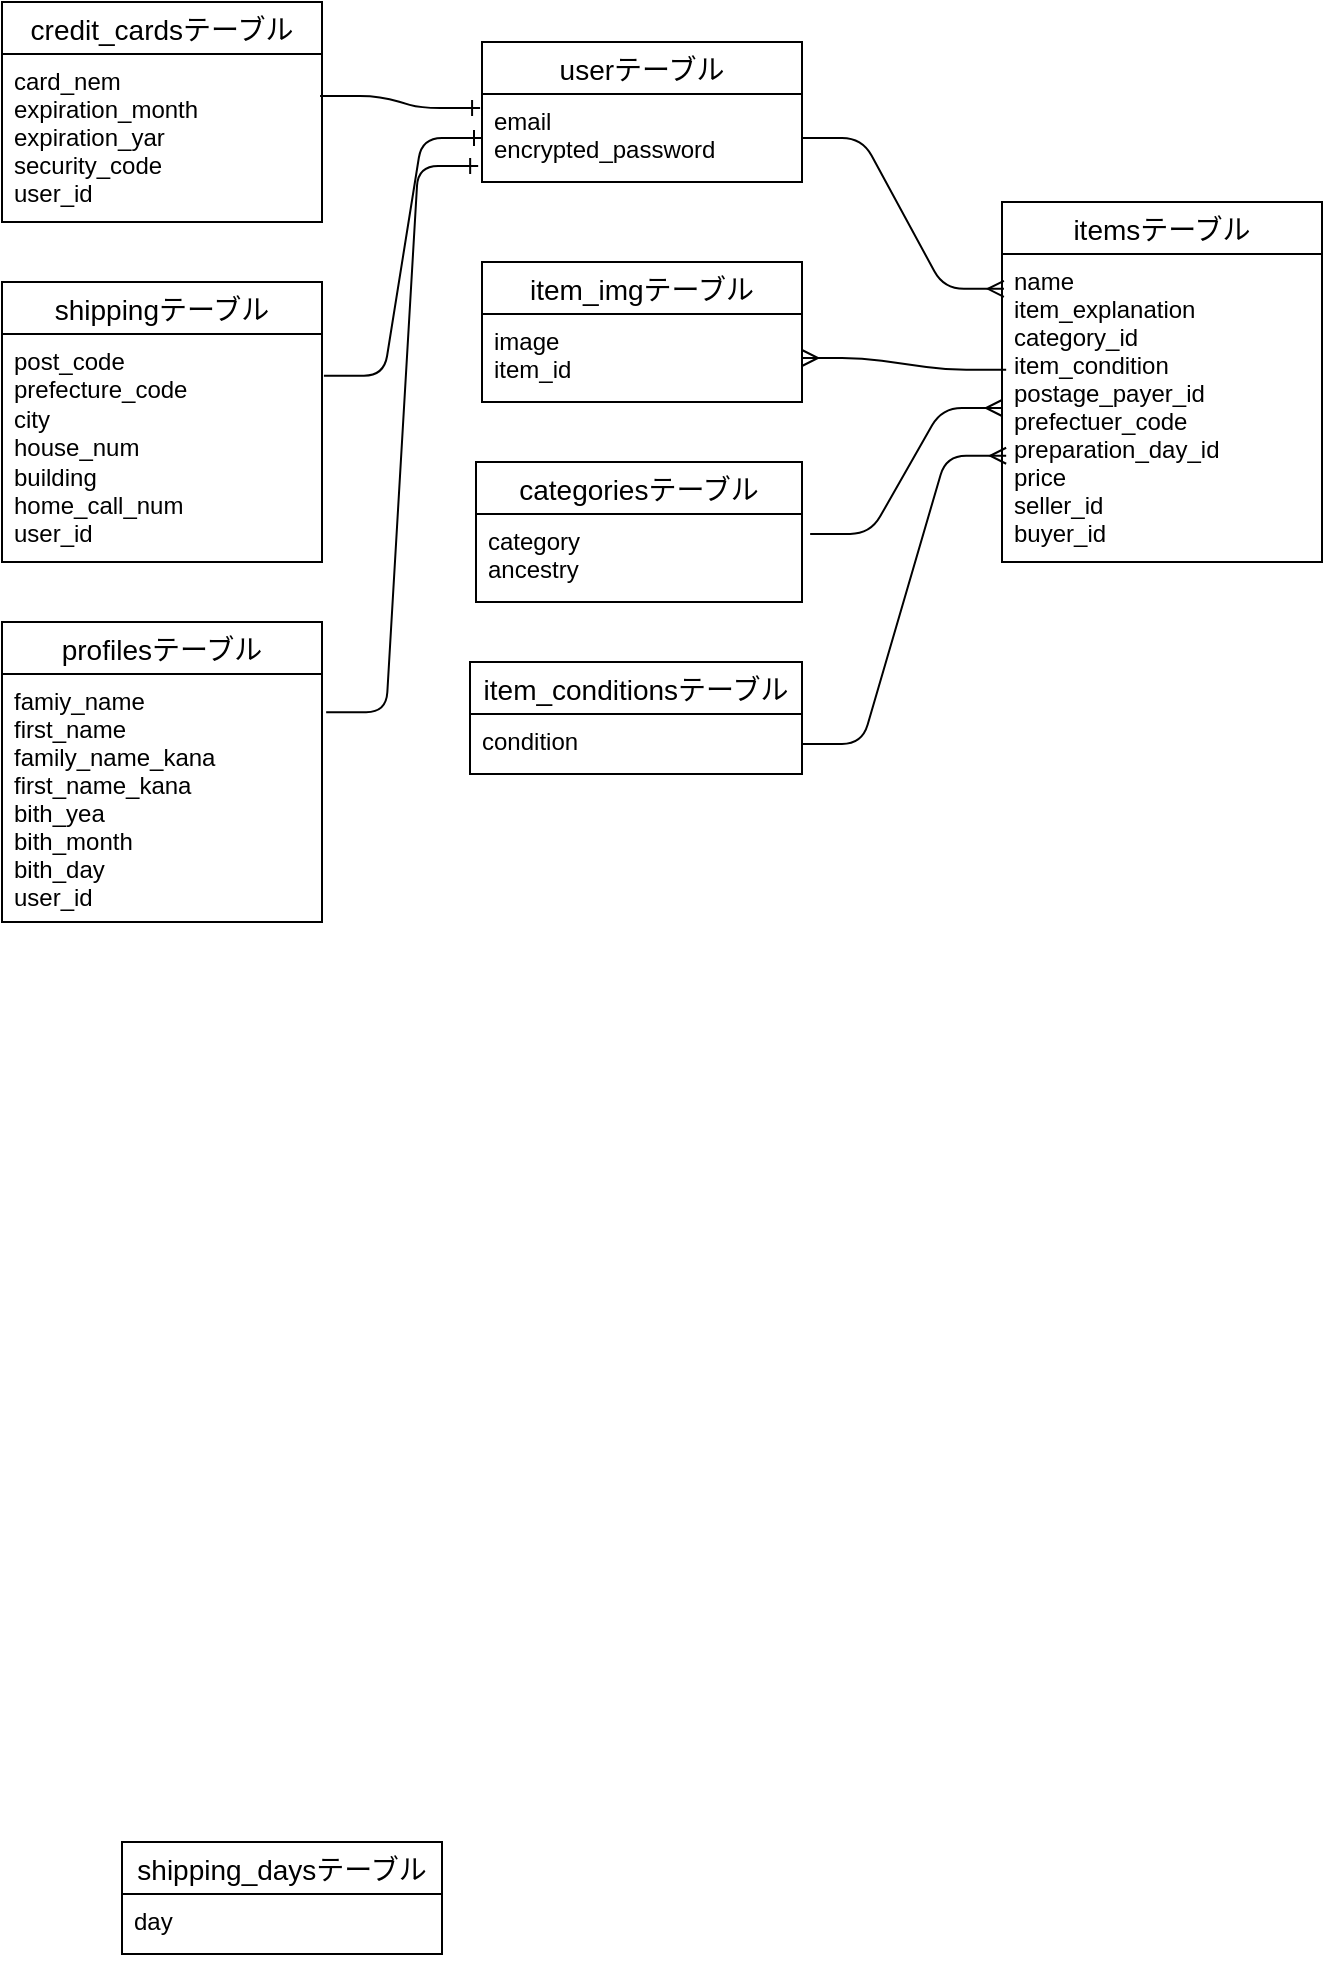 <mxfile version="13.10.0" type="embed" pages="2">
    <diagram id="u9kS-WssMfFSzPXKu1q4" name="ページ1">
        <mxGraphModel dx="728" dy="570" grid="1" gridSize="10" guides="1" tooltips="1" connect="1" arrows="1" fold="1" page="1" pageScale="1" pageWidth="827" pageHeight="1169" background="none" math="0" shadow="0">
            <root>
                <object label="" id="0">
                    <mxCell/>
                </object>
                <mxCell id="1" parent="0"/>
                <mxCell id="11" value="userテーブル" style="swimlane;fontStyle=0;childLayout=stackLayout;horizontal=1;startSize=26;horizontalStack=0;resizeParent=1;resizeParentMax=0;resizeLast=0;collapsible=1;marginBottom=0;align=center;fontSize=14;rounded=0;sketch=0;flipH=0;flipV=0;" parent="1" vertex="1">
                    <mxGeometry x="260" y="170" width="160" height="70" as="geometry"/>
                </mxCell>
                <mxCell id="12" value="email&lt;br&gt;encrypted_password" style="text;strokeColor=none;fillColor=none;spacingLeft=4;spacingRight=4;overflow=hidden;rotatable=0;points=[[0,0.5],[1,0.5]];portConstraint=eastwest;fontSize=12;html=1;whiteSpace=wrap;" parent="11" vertex="1">
                    <mxGeometry y="26" width="160" height="44" as="geometry"/>
                </mxCell>
                <mxCell id="48" value="shippingテーブル" style="swimlane;fontStyle=0;childLayout=stackLayout;horizontal=1;startSize=26;horizontalStack=0;resizeParent=1;resizeParentMax=0;resizeLast=0;collapsible=1;marginBottom=0;align=center;fontSize=14;rounded=0;sketch=0;" parent="1" vertex="1">
                    <mxGeometry x="20" y="290" width="160" height="140" as="geometry"/>
                </mxCell>
                <mxCell id="49" value="post_code&lt;br&gt;prefecture_code&lt;br&gt;city&lt;br&gt;house_num&lt;br&gt;building&lt;br&gt;home_call_num&lt;br&gt;user_id" style="text;strokeColor=none;fillColor=none;spacingLeft=4;spacingRight=4;overflow=hidden;rotatable=0;points=[[0,0.5],[1,0.5]];portConstraint=eastwest;fontSize=12;html=1;whiteSpace=wrap;" parent="48" vertex="1">
                    <mxGeometry y="26" width="160" height="114" as="geometry"/>
                </mxCell>
                <mxCell id="AIbaBdgmszOTU0otBtuB-49" value="credit_cardsテーブル" style="swimlane;fontStyle=0;childLayout=stackLayout;horizontal=1;startSize=26;horizontalStack=0;resizeParent=1;resizeParentMax=0;resizeLast=0;collapsible=1;marginBottom=0;align=center;fontSize=14;" parent="1" vertex="1">
                    <mxGeometry x="20" y="150" width="160" height="110" as="geometry"/>
                </mxCell>
                <mxCell id="AIbaBdgmszOTU0otBtuB-50" value="card_nem&#10;expiration_month&#10;expiration_yar&#10;security_code&#10;user_id&#10;" style="text;strokeColor=none;fillColor=none;spacingLeft=4;spacingRight=4;overflow=hidden;rotatable=0;points=[[0,0.5],[1,0.5]];portConstraint=eastwest;fontSize=12;" parent="AIbaBdgmszOTU0otBtuB-49" vertex="1">
                    <mxGeometry y="26" width="160" height="84" as="geometry"/>
                </mxCell>
                <mxCell id="AIbaBdgmszOTU0otBtuB-65" value="itemsテーブル" style="swimlane;fontStyle=0;childLayout=stackLayout;horizontal=1;startSize=26;horizontalStack=0;resizeParent=1;resizeParentMax=0;resizeLast=0;collapsible=1;marginBottom=0;align=center;fontSize=14;" parent="1" vertex="1">
                    <mxGeometry x="520" y="250" width="160" height="180" as="geometry"/>
                </mxCell>
                <mxCell id="AIbaBdgmszOTU0otBtuB-66" value="name&#10;item_explanation&#10;category_id&#10;item_condition&#10;postage_payer_id&#10;prefectuer_code&#10;preparation_day_id&#10;price&#10;seller_id&#10;buyer_id&#10;" style="text;strokeColor=none;fillColor=none;spacingLeft=4;spacingRight=4;overflow=hidden;rotatable=0;points=[[0,0.5],[1,0.5]];portConstraint=eastwest;fontSize=12;" parent="AIbaBdgmszOTU0otBtuB-65" vertex="1">
                    <mxGeometry y="26" width="160" height="154" as="geometry"/>
                </mxCell>
                <mxCell id="AIbaBdgmszOTU0otBtuB-69" value="item_imgテーブル" style="swimlane;fontStyle=0;childLayout=stackLayout;horizontal=1;startSize=26;horizontalStack=0;resizeParent=1;resizeParentMax=0;resizeLast=0;collapsible=1;marginBottom=0;align=center;fontSize=14;" parent="1" vertex="1">
                    <mxGeometry x="260" y="280" width="160" height="70" as="geometry"/>
                </mxCell>
                <mxCell id="AIbaBdgmszOTU0otBtuB-70" value="image&#10;item_id" style="text;strokeColor=none;fillColor=none;spacingLeft=4;spacingRight=4;overflow=hidden;rotatable=0;points=[[0,0.5],[1,0.5]];portConstraint=eastwest;fontSize=12;" parent="AIbaBdgmszOTU0otBtuB-69" vertex="1">
                    <mxGeometry y="26" width="160" height="44" as="geometry"/>
                </mxCell>
                <mxCell id="AIbaBdgmszOTU0otBtuB-77" value="categoriesテーブル" style="swimlane;fontStyle=0;childLayout=stackLayout;horizontal=1;startSize=26;horizontalStack=0;resizeParent=1;resizeParentMax=0;resizeLast=0;collapsible=1;marginBottom=0;align=center;fontSize=14;" parent="1" vertex="1">
                    <mxGeometry x="257" y="380" width="163" height="70" as="geometry"/>
                </mxCell>
                <mxCell id="AIbaBdgmszOTU0otBtuB-78" value="category&#10;ancestry" style="text;strokeColor=none;fillColor=none;spacingLeft=4;spacingRight=4;overflow=hidden;rotatable=0;points=[[0,0.5],[1,0.5]];portConstraint=eastwest;fontSize=12;" parent="AIbaBdgmszOTU0otBtuB-77" vertex="1">
                    <mxGeometry y="26" width="163" height="44" as="geometry"/>
                </mxCell>
                <mxCell id="AIbaBdgmszOTU0otBtuB-85" value="item_conditionsテーブル" style="swimlane;fontStyle=0;childLayout=stackLayout;horizontal=1;startSize=26;horizontalStack=0;resizeParent=1;resizeParentMax=0;resizeLast=0;collapsible=1;marginBottom=0;align=center;fontSize=14;" parent="1" vertex="1">
                    <mxGeometry x="254" y="480" width="166" height="56" as="geometry"/>
                </mxCell>
                <mxCell id="AIbaBdgmszOTU0otBtuB-86" value="condition" style="text;strokeColor=none;fillColor=none;spacingLeft=4;spacingRight=4;overflow=hidden;rotatable=0;points=[[0,0.5],[1,0.5]];portConstraint=eastwest;fontSize=12;" parent="AIbaBdgmszOTU0otBtuB-85" vertex="1">
                    <mxGeometry y="26" width="166" height="30" as="geometry"/>
                </mxCell>
                <mxCell id="AIbaBdgmszOTU0otBtuB-93" value="shipping_daysテーブル" style="swimlane;fontStyle=0;childLayout=stackLayout;horizontal=1;startSize=26;horizontalStack=0;resizeParent=1;resizeParentMax=0;resizeLast=0;collapsible=1;marginBottom=0;align=center;fontSize=14;" parent="1" vertex="1">
                    <mxGeometry x="80" y="1070" width="160" height="56" as="geometry"/>
                </mxCell>
                <mxCell id="AIbaBdgmszOTU0otBtuB-94" value="day" style="text;strokeColor=none;fillColor=none;spacingLeft=4;spacingRight=4;overflow=hidden;rotatable=0;points=[[0,0.5],[1,0.5]];portConstraint=eastwest;fontSize=12;" parent="AIbaBdgmszOTU0otBtuB-93" vertex="1">
                    <mxGeometry y="26" width="160" height="30" as="geometry"/>
                </mxCell>
                <mxCell id="AIbaBdgmszOTU0otBtuB-107" value="" style="edgeStyle=entityRelationEdgeStyle;fontSize=12;html=1;endArrow=ERone;endFill=1;exitX=1.006;exitY=0.183;exitDx=0;exitDy=0;exitPerimeter=0;entryX=0;entryY=0.5;entryDx=0;entryDy=0;" parent="1" source="49" target="12" edge="1">
                    <mxGeometry width="100" height="100" relative="1" as="geometry">
                        <mxPoint x="250" y="570" as="sourcePoint"/>
                        <mxPoint x="320" y="440" as="targetPoint"/>
                    </mxGeometry>
                </mxCell>
                <mxCell id="AIbaBdgmszOTU0otBtuB-108" value="" style="edgeStyle=entityRelationEdgeStyle;fontSize=12;html=1;endArrow=ERmany;entryX=0;entryY=0.5;entryDx=0;entryDy=0;exitX=1.025;exitY=0.227;exitDx=0;exitDy=0;exitPerimeter=0;" parent="1" source="AIbaBdgmszOTU0otBtuB-78" target="AIbaBdgmszOTU0otBtuB-66" edge="1">
                    <mxGeometry width="100" height="100" relative="1" as="geometry">
                        <mxPoint x="900" y="88" as="sourcePoint"/>
                        <mxPoint x="560" y="485" as="targetPoint"/>
                    </mxGeometry>
                </mxCell>
                <mxCell id="AIbaBdgmszOTU0otBtuB-110" value="profilesテーブル" style="swimlane;fontStyle=0;childLayout=stackLayout;horizontal=1;startSize=26;horizontalStack=0;resizeParent=1;resizeParentMax=0;resizeLast=0;collapsible=1;marginBottom=0;align=center;fontSize=14;" parent="1" vertex="1">
                    <mxGeometry x="20" y="460" width="160" height="150" as="geometry"/>
                </mxCell>
                <mxCell id="AIbaBdgmszOTU0otBtuB-113" value="famiy_name&#10;first_name&#10;family_name_kana&#10;first_name_kana&#10;bith_yea&#10;bith_month&#10;bith_day&#10;user_id&#10;" style="text;strokeColor=none;fillColor=none;spacingLeft=4;spacingRight=4;overflow=hidden;rotatable=0;points=[[0,0.5],[1,0.5]];portConstraint=eastwest;fontSize=12;" parent="AIbaBdgmszOTU0otBtuB-110" vertex="1">
                    <mxGeometry y="26" width="160" height="124" as="geometry"/>
                </mxCell>
                <mxCell id="AIbaBdgmszOTU0otBtuB-114" value="" style="edgeStyle=entityRelationEdgeStyle;fontSize=12;html=1;endArrow=ERone;endFill=1;exitX=1.013;exitY=0.154;exitDx=0;exitDy=0;entryX=-0.012;entryY=0.818;entryDx=0;entryDy=0;entryPerimeter=0;exitPerimeter=0;" parent="1" source="AIbaBdgmszOTU0otBtuB-113" target="12" edge="1">
                    <mxGeometry width="100" height="100" relative="1" as="geometry">
                        <mxPoint x="250" y="440" as="sourcePoint"/>
                        <mxPoint x="350" y="340" as="targetPoint"/>
                    </mxGeometry>
                </mxCell>
                <mxCell id="AIbaBdgmszOTU0otBtuB-115" value="" style="edgeStyle=entityRelationEdgeStyle;fontSize=12;html=1;endArrow=ERone;endFill=1;entryX=-0.006;entryY=0.159;entryDx=0;entryDy=0;entryPerimeter=0;exitX=0.994;exitY=0.25;exitDx=0;exitDy=0;exitPerimeter=0;" parent="1" source="AIbaBdgmszOTU0otBtuB-50" target="12" edge="1">
                    <mxGeometry width="100" height="100" relative="1" as="geometry">
                        <mxPoint x="260" y="90" as="sourcePoint"/>
                        <mxPoint x="360" y="-10" as="targetPoint"/>
                    </mxGeometry>
                </mxCell>
                <mxCell id="AIbaBdgmszOTU0otBtuB-116" value="" style="edgeStyle=entityRelationEdgeStyle;fontSize=12;html=1;endArrow=ERmany;exitX=1;exitY=0.5;exitDx=0;exitDy=0;entryX=0.013;entryY=0.655;entryDx=0;entryDy=0;entryPerimeter=0;" parent="1" source="AIbaBdgmszOTU0otBtuB-86" target="AIbaBdgmszOTU0otBtuB-66" edge="1">
                    <mxGeometry width="100" height="100" relative="1" as="geometry">
                        <mxPoint x="530" y="350" as="sourcePoint"/>
                        <mxPoint x="620" y="250" as="targetPoint"/>
                    </mxGeometry>
                </mxCell>
                <mxCell id="AIbaBdgmszOTU0otBtuB-121" value="" style="edgeStyle=entityRelationEdgeStyle;fontSize=12;html=1;endArrow=ERmany;exitX=1;exitY=0.5;exitDx=0;exitDy=0;entryX=0.006;entryY=0.113;entryDx=0;entryDy=0;entryPerimeter=0;" parent="1" source="12" target="AIbaBdgmszOTU0otBtuB-66" edge="1">
                    <mxGeometry width="100" height="100" relative="1" as="geometry">
                        <mxPoint x="450" y="230" as="sourcePoint"/>
                        <mxPoint x="550" y="130" as="targetPoint"/>
                    </mxGeometry>
                </mxCell>
                <mxCell id="AIbaBdgmszOTU0otBtuB-125" value="" style="edgeStyle=entityRelationEdgeStyle;fontSize=12;html=1;endArrow=ERmany;entryX=1;entryY=0.5;entryDx=0;entryDy=0;exitX=0.013;exitY=0.376;exitDx=0;exitDy=0;exitPerimeter=0;" parent="1" source="AIbaBdgmszOTU0otBtuB-66" target="AIbaBdgmszOTU0otBtuB-70" edge="1">
                    <mxGeometry width="100" height="100" relative="1" as="geometry">
                        <mxPoint x="410" y="430" as="sourcePoint"/>
                        <mxPoint x="510" y="330" as="targetPoint"/>
                    </mxGeometry>
                </mxCell>
            </root>
        </mxGraphModel>
    </diagram>
    <diagram id="_WIfEwtpNlII4sk1iKIq" name="ページ2">
        &#xa;
        <mxGraphModel dx="898" dy="571" grid="1" gridSize="10" guides="1" tooltips="1" connect="1" arrows="1" fold="1" page="1" pageScale="1" pageWidth="827" pageHeight="1169" math="0" shadow="0">
            &#xa;
            <root>
                &#xa;
                <mxCell id="b7ZWnZZffUxDUx1KFR-L-0"/>
                &#xa;
                <mxCell id="b7ZWnZZffUxDUx1KFR-L-1" parent="b7ZWnZZffUxDUx1KFR-L-0"/>
                &#xa;
            </root>
            &#xa;
        </mxGraphModel>
        &#xa;
    </diagram>
</mxfile>